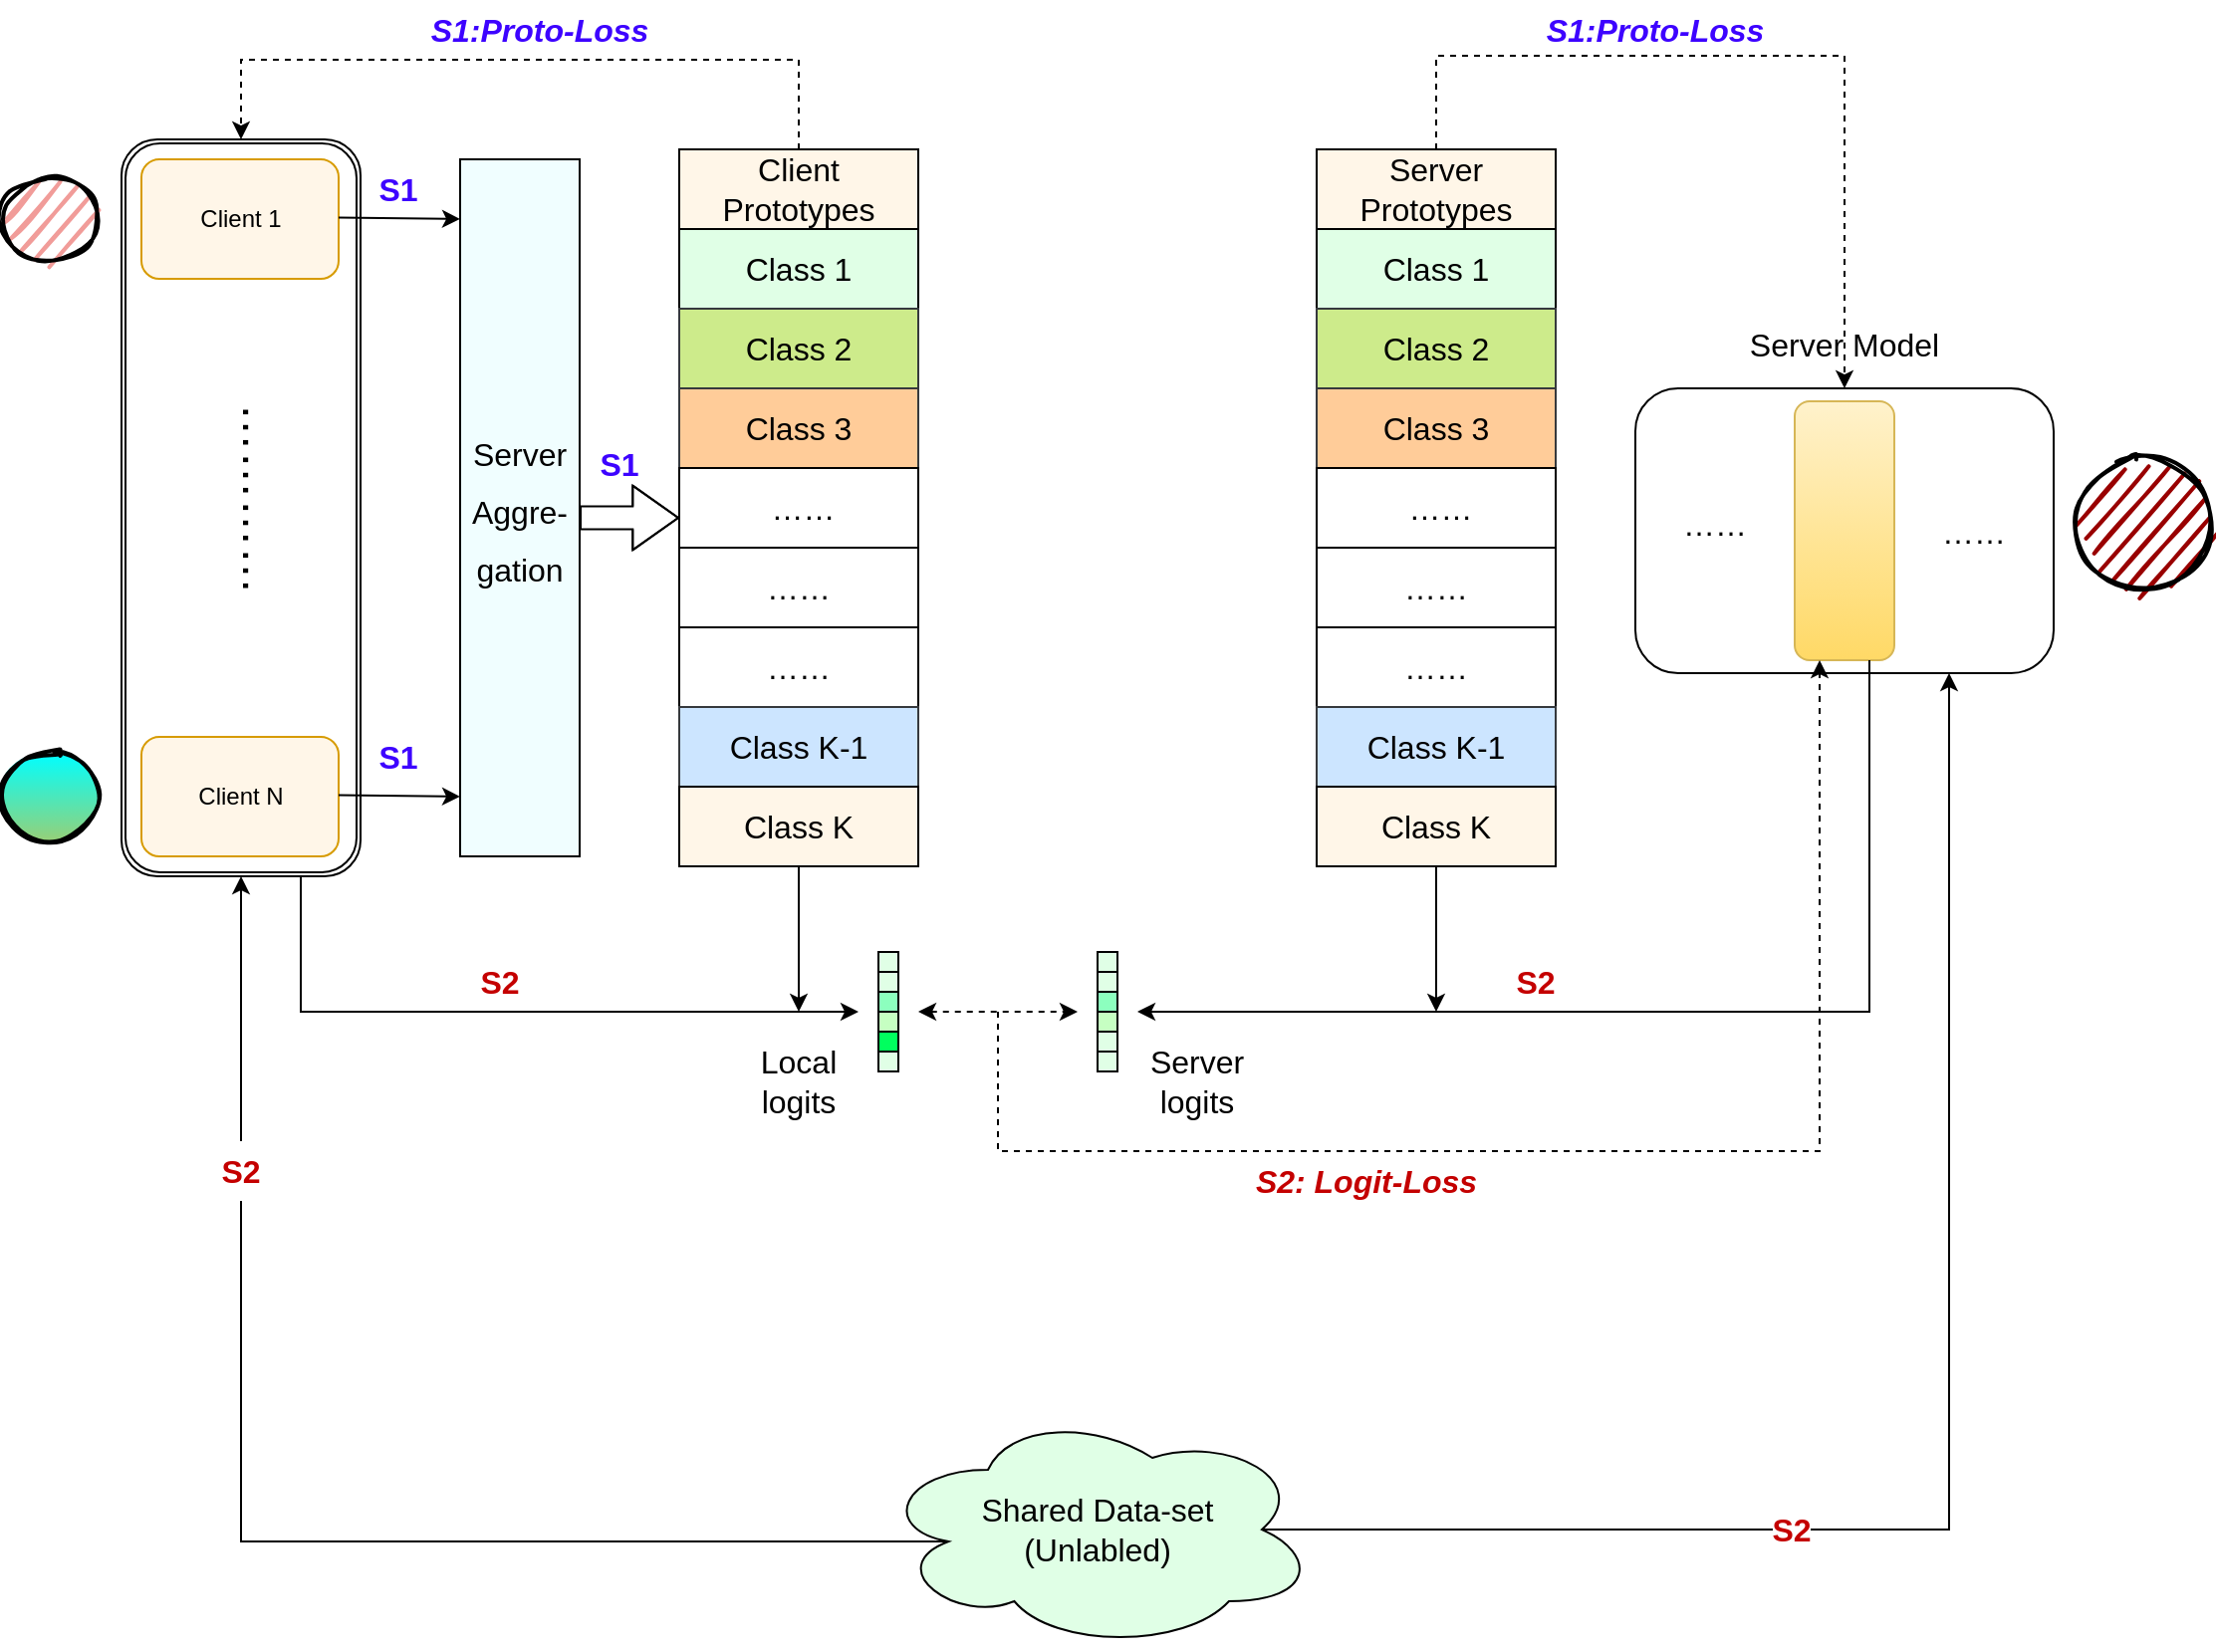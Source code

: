 <mxfile version="18.1.2" type="github">
  <diagram id="FthiqLE9ZK1Kx-LcXXlY" name="Page-1">
    <mxGraphModel dx="1183" dy="700" grid="1" gridSize="10" guides="1" tooltips="1" connect="1" arrows="1" fold="1" page="1" pageScale="1" pageWidth="1169" pageHeight="1654" math="0" shadow="0">
      <root>
        <mxCell id="0" />
        <mxCell id="1" parent="0" />
        <mxCell id="91Z8wUPwySo1Unr-oXg9-57" value="" style="shape=ext;double=1;rounded=1;whiteSpace=wrap;html=1;fontSize=16;" parent="1" vertex="1">
          <mxGeometry x="130" y="222" width="120" height="370" as="geometry" />
        </mxCell>
        <mxCell id="91Z8wUPwySo1Unr-oXg9-7" value="" style="rounded=1;whiteSpace=wrap;html=1;rotation=0;fillColor=#FFF6E8;strokeColor=#d79b00;" parent="1" vertex="1">
          <mxGeometry x="140" y="232" width="99" height="60" as="geometry" />
        </mxCell>
        <mxCell id="91Z8wUPwySo1Unr-oXg9-10" value="…………" style="text;html=1;strokeColor=none;fillColor=none;align=center;verticalAlign=middle;whiteSpace=wrap;rounded=0;rotation=90;fontSize=24;" parent="1" vertex="1">
          <mxGeometry x="117.5" y="387" width="163" height="30" as="geometry" />
        </mxCell>
        <mxCell id="91Z8wUPwySo1Unr-oXg9-11" value="" style="rounded=1;whiteSpace=wrap;html=1;fillColor=#FFF6E8;strokeColor=#d79b00;" parent="1" vertex="1">
          <mxGeometry x="140" y="522" width="99" height="60" as="geometry" />
        </mxCell>
        <mxCell id="91Z8wUPwySo1Unr-oXg9-21" value="Client 1" style="text;html=1;strokeColor=none;fillColor=none;align=center;verticalAlign=middle;whiteSpace=wrap;rounded=0;" parent="1" vertex="1">
          <mxGeometry x="159.5" y="247" width="60" height="30" as="geometry" />
        </mxCell>
        <mxCell id="91Z8wUPwySo1Unr-oXg9-23" value="Client N" style="text;html=1;strokeColor=none;fillColor=none;align=center;verticalAlign=middle;whiteSpace=wrap;rounded=0;" parent="1" vertex="1">
          <mxGeometry x="159.5" y="537" width="60" height="30" as="geometry" />
        </mxCell>
        <mxCell id="91Z8wUPwySo1Unr-oXg9-25" value="" style="endArrow=classic;html=1;rounded=0;" parent="1" edge="1">
          <mxGeometry width="50" height="50" relative="1" as="geometry">
            <mxPoint x="239" y="261.29" as="sourcePoint" />
            <mxPoint x="300" y="262" as="targetPoint" />
          </mxGeometry>
        </mxCell>
        <mxCell id="91Z8wUPwySo1Unr-oXg9-27" value="" style="endArrow=classic;html=1;rounded=0;" parent="1" edge="1">
          <mxGeometry width="50" height="50" relative="1" as="geometry">
            <mxPoint x="239" y="551.29" as="sourcePoint" />
            <mxPoint x="300" y="552" as="targetPoint" />
          </mxGeometry>
        </mxCell>
        <mxCell id="91Z8wUPwySo1Unr-oXg9-29" value="" style="ellipse;whiteSpace=wrap;html=1;strokeWidth=2;fillWeight=2;hachureGap=8;fillColor=#F19C99;fillStyle=dots;sketch=1;" parent="1" vertex="1">
          <mxGeometry x="70" y="240.5" width="47.5" height="43" as="geometry" />
        </mxCell>
        <mxCell id="91Z8wUPwySo1Unr-oXg9-30" value="" style="ellipse;whiteSpace=wrap;html=1;strokeWidth=2;fillWeight=2;hachureGap=8;fillColor=#00FFFF;fillStyle=dots;sketch=1;gradientColor=#97d077;strokeColor=#000000;" parent="1" vertex="1">
          <mxGeometry x="70" y="530.5" width="47.5" height="43" as="geometry" />
        </mxCell>
        <mxCell id="91Z8wUPwySo1Unr-oXg9-31" value="&lt;font style=&quot;font-size: 16px;&quot;&gt;Server&lt;br&gt;Aggre-gation&lt;/font&gt;" style="rounded=0;whiteSpace=wrap;html=1;fontSize=24;strokeColor=#000000;fillColor=#F0FEFF;" parent="1" vertex="1">
          <mxGeometry x="300" y="232" width="60" height="350" as="geometry" />
        </mxCell>
        <mxCell id="91Z8wUPwySo1Unr-oXg9-33" value="" style="shape=flexArrow;endArrow=classic;html=1;rounded=0;fontSize=16;width=11.429;endSize=7.286;" parent="1" edge="1">
          <mxGeometry width="50" height="50" relative="1" as="geometry">
            <mxPoint x="360" y="412" as="sourcePoint" />
            <mxPoint x="410" y="412" as="targetPoint" />
            <Array as="points">
              <mxPoint x="380" y="412" />
            </Array>
          </mxGeometry>
        </mxCell>
        <mxCell id="91Z8wUPwySo1Unr-oXg9-42" value="Client Prototypes" style="rounded=0;whiteSpace=wrap;html=1;fontSize=16;strokeColor=#000000;fillColor=#FFF6E8;" parent="1" vertex="1">
          <mxGeometry x="410" y="227" width="120" height="40" as="geometry" />
        </mxCell>
        <mxCell id="91Z8wUPwySo1Unr-oXg9-45" value="Global Prototypes" style="rounded=0;whiteSpace=wrap;html=1;fontSize=16;strokeColor=#000000;fillColor=#FFF6E8;" parent="1" vertex="1">
          <mxGeometry x="410" y="267" width="120" height="40" as="geometry" />
        </mxCell>
        <mxCell id="91Z8wUPwySo1Unr-oXg9-46" value="Class 1" style="rounded=0;whiteSpace=wrap;html=1;fontSize=16;strokeColor=#000000;fillColor=#E0FFE6;" parent="1" vertex="1">
          <mxGeometry x="410" y="267" width="120" height="40" as="geometry" />
        </mxCell>
        <mxCell id="91Z8wUPwySo1Unr-oXg9-47" value="Class 2" style="rounded=0;whiteSpace=wrap;html=1;fontSize=16;strokeColor=#36393d;fillColor=#cdeb8b;" parent="1" vertex="1">
          <mxGeometry x="410" y="307" width="120" height="40" as="geometry" />
        </mxCell>
        <mxCell id="91Z8wUPwySo1Unr-oXg9-48" value="Class 3" style="rounded=0;whiteSpace=wrap;html=1;fontSize=16;strokeColor=#36393d;fillColor=#ffcc99;" parent="1" vertex="1">
          <mxGeometry x="410" y="347" width="120" height="40" as="geometry" />
        </mxCell>
        <mxCell id="91Z8wUPwySo1Unr-oXg9-49" value="&amp;nbsp;……" style="rounded=0;whiteSpace=wrap;html=1;fontSize=16;" parent="1" vertex="1">
          <mxGeometry x="410" y="387" width="120" height="40" as="geometry" />
        </mxCell>
        <mxCell id="91Z8wUPwySo1Unr-oXg9-50" value="……" style="rounded=0;whiteSpace=wrap;html=1;fontSize=16;" parent="1" vertex="1">
          <mxGeometry x="410" y="427" width="120" height="40" as="geometry" />
        </mxCell>
        <mxCell id="91Z8wUPwySo1Unr-oXg9-51" value="……" style="rounded=0;whiteSpace=wrap;html=1;fontSize=16;" parent="1" vertex="1">
          <mxGeometry x="410" y="467" width="120" height="40" as="geometry" />
        </mxCell>
        <mxCell id="91Z8wUPwySo1Unr-oXg9-52" value="Class K-1" style="rounded=0;whiteSpace=wrap;html=1;fontSize=16;strokeColor=#36393d;fillColor=#cce5ff;" parent="1" vertex="1">
          <mxGeometry x="410" y="507" width="120" height="40" as="geometry" />
        </mxCell>
        <mxCell id="91Z8wUPwySo1Unr-oXg9-53" value="Class K" style="rounded=0;whiteSpace=wrap;html=1;fontSize=16;strokeColor=#000000;fillColor=#FFF6E8;" parent="1" vertex="1">
          <mxGeometry x="410" y="547" width="120" height="40" as="geometry" />
        </mxCell>
        <mxCell id="91Z8wUPwySo1Unr-oXg9-54" value="Shared Data-set&lt;br&gt;(Unlabled)" style="ellipse;shape=cloud;whiteSpace=wrap;html=1;fontSize=16;strokeColor=#000000;fillColor=#E0FFE6;" parent="1" vertex="1">
          <mxGeometry x="510" y="860" width="220" height="120" as="geometry" />
        </mxCell>
        <mxCell id="91Z8wUPwySo1Unr-oXg9-56" value="" style="edgeStyle=elbowEdgeStyle;elbow=vertical;endArrow=classic;html=1;rounded=0;fontSize=16;entryX=0.5;entryY=1;entryDx=0;entryDy=0;startArrow=none;" parent="1" source="91Z8wUPwySo1Unr-oXg9-221" target="91Z8wUPwySo1Unr-oXg9-57" edge="1">
          <mxGeometry width="50" height="50" relative="1" as="geometry">
            <mxPoint x="380" y="772" as="sourcePoint" />
            <mxPoint x="190" y="612" as="targetPoint" />
            <Array as="points" />
          </mxGeometry>
        </mxCell>
        <mxCell id="91Z8wUPwySo1Unr-oXg9-58" value="" style="edgeStyle=segmentEdgeStyle;endArrow=classic;html=1;rounded=0;fontSize=16;entryX=0.5;entryY=0;entryDx=0;entryDy=0;exitX=0.5;exitY=0;exitDx=0;exitDy=0;dashed=1;" parent="1" source="91Z8wUPwySo1Unr-oXg9-42" target="91Z8wUPwySo1Unr-oXg9-57" edge="1">
          <mxGeometry width="50" height="50" relative="1" as="geometry">
            <mxPoint x="440" y="222" as="sourcePoint" />
            <mxPoint x="490" y="172" as="targetPoint" />
            <Array as="points">
              <mxPoint x="470" y="182" />
              <mxPoint x="190" y="182" />
            </Array>
          </mxGeometry>
        </mxCell>
        <mxCell id="91Z8wUPwySo1Unr-oXg9-59" value="&lt;i&gt;&lt;font color=&quot;#3d03ff&quot;&gt;&lt;b&gt;S1:Proto-Loss&lt;/b&gt;&lt;/font&gt;&lt;/i&gt;" style="text;html=1;strokeColor=none;fillColor=none;align=center;verticalAlign=middle;whiteSpace=wrap;rounded=0;fontSize=16;" parent="1" vertex="1">
          <mxGeometry x="270" y="152" width="140" height="30" as="geometry" />
        </mxCell>
        <mxCell id="91Z8wUPwySo1Unr-oXg9-216" value="&lt;b&gt;&lt;font color=&quot;#3d03ff&quot;&gt;S1&lt;/font&gt;&lt;/b&gt;" style="text;html=1;strokeColor=none;fillColor=none;align=center;verticalAlign=middle;whiteSpace=wrap;rounded=0;fontFamily=Helvetica;fontSize=16;" parent="1" vertex="1">
          <mxGeometry x="239" y="232" width="60" height="30" as="geometry" />
        </mxCell>
        <mxCell id="91Z8wUPwySo1Unr-oXg9-218" value="&lt;b&gt;&lt;font color=&quot;#3d03ff&quot;&gt;S1&lt;/font&gt;&lt;/b&gt;" style="text;html=1;strokeColor=none;fillColor=none;align=center;verticalAlign=middle;whiteSpace=wrap;rounded=0;fontFamily=Helvetica;fontSize=16;" parent="1" vertex="1">
          <mxGeometry x="239" y="517" width="60" height="30" as="geometry" />
        </mxCell>
        <mxCell id="91Z8wUPwySo1Unr-oXg9-221" value="&lt;font color=&quot;#c40000&quot; style=&quot;line-height: 4; font-size: 16px;&quot;&gt;&lt;b style=&quot;&quot;&gt;S2&lt;/b&gt;&lt;/font&gt;" style="text;html=1;strokeColor=none;fillColor=none;align=center;verticalAlign=middle;whiteSpace=wrap;rounded=0;fontFamily=Helvetica;fontSize=16;" parent="1" vertex="1">
          <mxGeometry x="160" y="725" width="60" height="30" as="geometry" />
        </mxCell>
        <mxCell id="91Z8wUPwySo1Unr-oXg9-222" value="" style="edgeStyle=elbowEdgeStyle;elbow=vertical;endArrow=none;html=1;rounded=0;fontSize=16;entryX=0.5;entryY=1;entryDx=0;entryDy=0;exitX=0.16;exitY=0.55;exitDx=0;exitDy=0;exitPerimeter=0;" parent="1" source="91Z8wUPwySo1Unr-oXg9-54" target="91Z8wUPwySo1Unr-oXg9-221" edge="1">
          <mxGeometry width="50" height="50" relative="1" as="geometry">
            <mxPoint x="380" y="772" as="sourcePoint" />
            <mxPoint x="190" y="592" as="targetPoint" />
            <Array as="points">
              <mxPoint x="450" y="926" />
              <mxPoint x="390" y="950" />
            </Array>
          </mxGeometry>
        </mxCell>
        <mxCell id="91Z8wUPwySo1Unr-oXg9-225" value="" style="rounded=1;whiteSpace=wrap;html=1;fontFamily=Helvetica;fontSize=16;" parent="1" vertex="1">
          <mxGeometry x="890" y="347" width="210" height="143" as="geometry" />
        </mxCell>
        <mxCell id="91Z8wUPwySo1Unr-oXg9-226" value="Server Model" style="text;html=1;strokeColor=none;fillColor=none;align=center;verticalAlign=middle;whiteSpace=wrap;rounded=0;fontFamily=Helvetica;fontSize=16;" parent="1" vertex="1">
          <mxGeometry x="935" y="307" width="120" height="35" as="geometry" />
        </mxCell>
        <mxCell id="91Z8wUPwySo1Unr-oXg9-227" value="" style="rounded=1;whiteSpace=wrap;html=1;fontFamily=Helvetica;fontSize=16;strokeColor=#d6b656;fillColor=#fff2cc;gradientColor=#ffd966;" parent="1" vertex="1">
          <mxGeometry x="970" y="353.5" width="50" height="130" as="geometry" />
        </mxCell>
        <mxCell id="91Z8wUPwySo1Unr-oXg9-228" value="" style="edgeStyle=segmentEdgeStyle;endArrow=classic;html=1;rounded=0;fontFamily=Helvetica;fontSize=16;exitX=0.875;exitY=0.5;exitDx=0;exitDy=0;exitPerimeter=0;fontColor=#C40000;entryX=0.75;entryY=1;entryDx=0;entryDy=0;" parent="1" source="91Z8wUPwySo1Unr-oXg9-54" target="91Z8wUPwySo1Unr-oXg9-225" edge="1">
          <mxGeometry width="50" height="50" relative="1" as="geometry">
            <mxPoint x="600" y="480" as="sourcePoint" />
            <mxPoint x="980" y="450" as="targetPoint" />
            <Array as="points">
              <mxPoint x="1048" y="920" />
            </Array>
          </mxGeometry>
        </mxCell>
        <mxCell id="91Z8wUPwySo1Unr-oXg9-243" value="&lt;font color=&quot;#c40000&quot;&gt;S2&lt;/font&gt;" style="edgeLabel;html=1;align=center;verticalAlign=middle;resizable=0;points=[];fontSize=16;fontFamily=Helvetica;fontStyle=1" parent="91Z8wUPwySo1Unr-oXg9-228" vertex="1" connectable="0">
          <mxGeometry x="-0.339" y="5" relative="1" as="geometry">
            <mxPoint x="9" y="5" as="offset" />
          </mxGeometry>
        </mxCell>
        <mxCell id="91Z8wUPwySo1Unr-oXg9-229" value="……" style="text;html=1;strokeColor=none;fillColor=none;align=center;verticalAlign=middle;whiteSpace=wrap;rounded=0;fontFamily=Helvetica;fontSize=16;" parent="1" vertex="1">
          <mxGeometry x="900" y="400" width="60" height="30" as="geometry" />
        </mxCell>
        <mxCell id="91Z8wUPwySo1Unr-oXg9-230" value="……" style="text;html=1;strokeColor=none;fillColor=none;align=center;verticalAlign=middle;whiteSpace=wrap;rounded=0;fontFamily=Helvetica;fontSize=16;" parent="1" vertex="1">
          <mxGeometry x="1030" y="403.5" width="60" height="30" as="geometry" />
        </mxCell>
        <mxCell id="91Z8wUPwySo1Unr-oXg9-249" value="" style="ellipse;whiteSpace=wrap;html=1;strokeWidth=2;fillWeight=2;hachureGap=8;fillColor=#990000;fillStyle=dots;sketch=1;fontFamily=Helvetica;fontSize=16;fontColor=#C40000;" parent="1" vertex="1">
          <mxGeometry x="1110" y="383" width="70" height="64" as="geometry" />
        </mxCell>
        <mxCell id="91Z8wUPwySo1Unr-oXg9-254" value="Server Prototypes" style="rounded=0;whiteSpace=wrap;html=1;fontSize=16;strokeColor=#000000;fillColor=#FFF6E8;" parent="1" vertex="1">
          <mxGeometry x="730" y="227" width="120" height="40" as="geometry" />
        </mxCell>
        <mxCell id="91Z8wUPwySo1Unr-oXg9-255" value="Global Prototypes" style="rounded=0;whiteSpace=wrap;html=1;fontSize=16;strokeColor=#000000;fillColor=#FFF6E8;" parent="1" vertex="1">
          <mxGeometry x="730" y="267" width="120" height="40" as="geometry" />
        </mxCell>
        <mxCell id="91Z8wUPwySo1Unr-oXg9-256" value="Class 1" style="rounded=0;whiteSpace=wrap;html=1;fontSize=16;strokeColor=#000000;fillColor=#E0FFE6;" parent="1" vertex="1">
          <mxGeometry x="730" y="267" width="120" height="40" as="geometry" />
        </mxCell>
        <mxCell id="91Z8wUPwySo1Unr-oXg9-257" value="Class 2" style="rounded=0;whiteSpace=wrap;html=1;fontSize=16;strokeColor=#36393d;fillColor=#cdeb8b;" parent="1" vertex="1">
          <mxGeometry x="730" y="307" width="120" height="40" as="geometry" />
        </mxCell>
        <mxCell id="91Z8wUPwySo1Unr-oXg9-258" value="Class 3" style="rounded=0;whiteSpace=wrap;html=1;fontSize=16;strokeColor=#36393d;fillColor=#ffcc99;" parent="1" vertex="1">
          <mxGeometry x="730" y="347" width="120" height="40" as="geometry" />
        </mxCell>
        <mxCell id="91Z8wUPwySo1Unr-oXg9-259" value="&amp;nbsp;……" style="rounded=0;whiteSpace=wrap;html=1;fontSize=16;" parent="1" vertex="1">
          <mxGeometry x="730" y="387" width="120" height="40" as="geometry" />
        </mxCell>
        <mxCell id="91Z8wUPwySo1Unr-oXg9-260" value="……" style="rounded=0;whiteSpace=wrap;html=1;fontSize=16;" parent="1" vertex="1">
          <mxGeometry x="730" y="427" width="120" height="40" as="geometry" />
        </mxCell>
        <mxCell id="91Z8wUPwySo1Unr-oXg9-261" value="……" style="rounded=0;whiteSpace=wrap;html=1;fontSize=16;" parent="1" vertex="1">
          <mxGeometry x="730" y="467" width="120" height="40" as="geometry" />
        </mxCell>
        <mxCell id="91Z8wUPwySo1Unr-oXg9-262" value="Class K-1" style="rounded=0;whiteSpace=wrap;html=1;fontSize=16;strokeColor=#36393d;fillColor=#cce5ff;" parent="1" vertex="1">
          <mxGeometry x="730" y="507" width="120" height="40" as="geometry" />
        </mxCell>
        <mxCell id="91Z8wUPwySo1Unr-oXg9-263" value="Class K" style="rounded=0;whiteSpace=wrap;html=1;fontSize=16;strokeColor=#000000;fillColor=#FFF6E8;" parent="1" vertex="1">
          <mxGeometry x="730" y="547" width="120" height="40" as="geometry" />
        </mxCell>
        <mxCell id="91Z8wUPwySo1Unr-oXg9-276" value="&lt;b&gt;&lt;font color=&quot;#3d03ff&quot;&gt;S1&lt;/font&gt;&lt;/b&gt;" style="text;html=1;strokeColor=none;fillColor=none;align=center;verticalAlign=middle;whiteSpace=wrap;rounded=0;fontFamily=Helvetica;fontSize=16;" parent="1" vertex="1">
          <mxGeometry x="350" y="370" width="60" height="30" as="geometry" />
        </mxCell>
        <mxCell id="91Z8wUPwySo1Unr-oXg9-278" value="" style="edgeStyle=elbowEdgeStyle;elbow=horizontal;endArrow=classic;html=1;rounded=0;fontFamily=Helvetica;fontSize=16;fontColor=#C40000;exitX=0.75;exitY=1;exitDx=0;exitDy=0;" parent="1" source="91Z8wUPwySo1Unr-oXg9-57" edge="1">
          <mxGeometry width="50" height="50" relative="1" as="geometry">
            <mxPoint x="220" y="640" as="sourcePoint" />
            <mxPoint x="500" y="660" as="targetPoint" />
            <Array as="points">
              <mxPoint x="220" y="620" />
            </Array>
          </mxGeometry>
        </mxCell>
        <mxCell id="91Z8wUPwySo1Unr-oXg9-279" value="" style="edgeStyle=segmentEdgeStyle;endArrow=classic;html=1;rounded=0;fontFamily=Helvetica;fontSize=16;fontColor=#C40000;exitX=0.5;exitY=1;exitDx=0;exitDy=0;" parent="1" source="91Z8wUPwySo1Unr-oXg9-53" edge="1">
          <mxGeometry width="50" height="50" relative="1" as="geometry">
            <mxPoint x="470" y="600" as="sourcePoint" />
            <mxPoint x="470" y="660" as="targetPoint" />
            <Array as="points" />
          </mxGeometry>
        </mxCell>
        <mxCell id="91Z8wUPwySo1Unr-oXg9-280" value="&lt;font color=&quot;#c40000&quot; style=&quot;line-height: 4; font-size: 16px;&quot;&gt;&lt;b style=&quot;&quot;&gt;S2&lt;/b&gt;&lt;/font&gt;" style="text;html=1;strokeColor=none;fillColor=none;align=center;verticalAlign=middle;whiteSpace=wrap;rounded=0;fontFamily=Helvetica;fontSize=16;" parent="1" vertex="1">
          <mxGeometry x="810" y="630" width="60" height="30" as="geometry" />
        </mxCell>
        <mxCell id="91Z8wUPwySo1Unr-oXg9-282" value="" style="edgeStyle=elbowEdgeStyle;elbow=vertical;endArrow=classic;html=1;rounded=0;fontFamily=Helvetica;fontSize=16;fontColor=#C40000;exitX=0.75;exitY=1;exitDx=0;exitDy=0;" parent="1" source="91Z8wUPwySo1Unr-oXg9-227" edge="1">
          <mxGeometry width="50" height="50" relative="1" as="geometry">
            <mxPoint x="910" y="480" as="sourcePoint" />
            <mxPoint x="640" y="660" as="targetPoint" />
            <Array as="points">
              <mxPoint x="910" y="660" />
            </Array>
          </mxGeometry>
        </mxCell>
        <mxCell id="91Z8wUPwySo1Unr-oXg9-283" value="" style="edgeStyle=segmentEdgeStyle;endArrow=classic;html=1;rounded=0;fontFamily=Helvetica;fontSize=16;fontColor=#C40000;exitX=0.5;exitY=1;exitDx=0;exitDy=0;" parent="1" source="91Z8wUPwySo1Unr-oXg9-263" edge="1">
          <mxGeometry width="50" height="50" relative="1" as="geometry">
            <mxPoint x="660" y="640" as="sourcePoint" />
            <mxPoint x="790" y="660" as="targetPoint" />
            <Array as="points">
              <mxPoint x="790" y="630" />
              <mxPoint x="790" y="630" />
            </Array>
          </mxGeometry>
        </mxCell>
        <mxCell id="91Z8wUPwySo1Unr-oXg9-323" value="" style="rounded=0;whiteSpace=wrap;html=1;fontFamily=Helvetica;fontSize=16;fontColor=#C40000;strokeColor=#000000;fillColor=#E0FFE6;" parent="1" vertex="1">
          <mxGeometry x="510" y="630" width="10" height="10" as="geometry" />
        </mxCell>
        <mxCell id="91Z8wUPwySo1Unr-oXg9-324" value="" style="rounded=0;whiteSpace=wrap;html=1;fontFamily=Helvetica;fontSize=16;fontColor=#C40000;strokeColor=#000000;fillColor=#E0FFE6;" parent="1" vertex="1">
          <mxGeometry x="510" y="640" width="10" height="10" as="geometry" />
        </mxCell>
        <mxCell id="91Z8wUPwySo1Unr-oXg9-325" value="" style="rounded=0;whiteSpace=wrap;html=1;fontFamily=Helvetica;fontSize=16;fontColor=#C40000;strokeColor=#000000;fillColor=#8CFFBE;" parent="1" vertex="1">
          <mxGeometry x="510" y="650" width="10" height="10" as="geometry" />
        </mxCell>
        <mxCell id="91Z8wUPwySo1Unr-oXg9-326" value="" style="rounded=0;whiteSpace=wrap;html=1;fontFamily=Helvetica;fontSize=16;fontColor=#C40000;strokeColor=#000000;fillColor=#C6FFC2;" parent="1" vertex="1">
          <mxGeometry x="510" y="660" width="10" height="10" as="geometry" />
        </mxCell>
        <mxCell id="91Z8wUPwySo1Unr-oXg9-327" value="" style="rounded=0;whiteSpace=wrap;html=1;fontFamily=Helvetica;fontSize=16;fontColor=#C40000;strokeColor=#000000;fillColor=#E0FFE6;" parent="1" vertex="1">
          <mxGeometry x="510" y="680" width="10" height="10" as="geometry" />
        </mxCell>
        <mxCell id="91Z8wUPwySo1Unr-oXg9-328" value="" style="rounded=0;whiteSpace=wrap;html=1;fontFamily=Helvetica;fontSize=16;fontColor=#C40000;strokeColor=#000000;fillColor=#00FF5E;" parent="1" vertex="1">
          <mxGeometry x="510" y="670" width="10" height="10" as="geometry" />
        </mxCell>
        <mxCell id="91Z8wUPwySo1Unr-oXg9-329" value="" style="rounded=0;whiteSpace=wrap;html=1;fontFamily=Helvetica;fontSize=16;fontColor=#C40000;strokeColor=#000000;fillColor=#E0FFE6;" parent="1" vertex="1">
          <mxGeometry x="620" y="630" width="10" height="10" as="geometry" />
        </mxCell>
        <mxCell id="91Z8wUPwySo1Unr-oXg9-330" value="" style="rounded=0;whiteSpace=wrap;html=1;fontFamily=Helvetica;fontSize=16;fontColor=#C40000;strokeColor=#000000;fillColor=#E0FFE6;" parent="1" vertex="1">
          <mxGeometry x="620" y="640" width="10" height="10" as="geometry" />
        </mxCell>
        <mxCell id="91Z8wUPwySo1Unr-oXg9-331" value="" style="rounded=0;whiteSpace=wrap;html=1;fontFamily=Helvetica;fontSize=16;fontColor=#C40000;strokeColor=#000000;fillColor=#8CFFBE;" parent="1" vertex="1">
          <mxGeometry x="620" y="650" width="10" height="10" as="geometry" />
        </mxCell>
        <mxCell id="91Z8wUPwySo1Unr-oXg9-332" value="" style="rounded=0;whiteSpace=wrap;html=1;fontFamily=Helvetica;fontSize=16;fontColor=#C40000;strokeColor=#000000;fillColor=#C6FFC2;" parent="1" vertex="1">
          <mxGeometry x="620" y="660" width="10" height="10" as="geometry" />
        </mxCell>
        <mxCell id="91Z8wUPwySo1Unr-oXg9-333" value="" style="rounded=0;whiteSpace=wrap;html=1;fontFamily=Helvetica;fontSize=16;fontColor=#C40000;strokeColor=#000000;fillColor=#E0FFE6;" parent="1" vertex="1">
          <mxGeometry x="620" y="680" width="10" height="10" as="geometry" />
        </mxCell>
        <mxCell id="91Z8wUPwySo1Unr-oXg9-334" value="" style="rounded=0;whiteSpace=wrap;html=1;fontFamily=Helvetica;fontSize=16;fontColor=#C40000;strokeColor=#000000;fillColor=#E0FFE6;" parent="1" vertex="1">
          <mxGeometry x="620" y="670" width="10" height="10" as="geometry" />
        </mxCell>
        <mxCell id="91Z8wUPwySo1Unr-oXg9-335" value="&lt;font color=&quot;#000000&quot;&gt;Local logits&lt;/font&gt;" style="text;html=1;strokeColor=none;fillColor=none;align=center;verticalAlign=middle;whiteSpace=wrap;rounded=0;fontFamily=Helvetica;fontSize=16;fontColor=#C40000;" parent="1" vertex="1">
          <mxGeometry x="440" y="680" width="60" height="30" as="geometry" />
        </mxCell>
        <mxCell id="91Z8wUPwySo1Unr-oXg9-336" value="&lt;font color=&quot;#000000&quot;&gt;Server logits&lt;/font&gt;" style="text;html=1;strokeColor=none;fillColor=none;align=center;verticalAlign=middle;whiteSpace=wrap;rounded=0;fontFamily=Helvetica;fontSize=16;fontColor=#C40000;" parent="1" vertex="1">
          <mxGeometry x="640" y="680" width="60" height="30" as="geometry" />
        </mxCell>
        <mxCell id="91Z8wUPwySo1Unr-oXg9-338" value="&lt;font color=&quot;#c40000&quot; style=&quot;line-height: 4; font-size: 16px;&quot;&gt;&lt;b style=&quot;&quot;&gt;S2&lt;/b&gt;&lt;/font&gt;" style="text;html=1;strokeColor=none;fillColor=none;align=center;verticalAlign=middle;whiteSpace=wrap;rounded=0;fontFamily=Helvetica;fontSize=16;" parent="1" vertex="1">
          <mxGeometry x="290" y="630" width="60" height="30" as="geometry" />
        </mxCell>
        <mxCell id="91Z8wUPwySo1Unr-oXg9-346" value="" style="endArrow=classic;startArrow=classic;html=1;rounded=0;dashed=1;fontFamily=Helvetica;fontSize=16;fontColor=#000000;" parent="1" edge="1">
          <mxGeometry width="50" height="50" relative="1" as="geometry">
            <mxPoint x="530" y="660" as="sourcePoint" />
            <mxPoint x="610" y="660" as="targetPoint" />
          </mxGeometry>
        </mxCell>
        <mxCell id="91Z8wUPwySo1Unr-oXg9-347" value="" style="edgeStyle=elbowEdgeStyle;elbow=vertical;endArrow=classic;html=1;rounded=0;dashed=1;fontFamily=Helvetica;fontSize=16;fontColor=#3D03FF;entryX=0.25;entryY=1;entryDx=0;entryDy=0;" parent="1" target="91Z8wUPwySo1Unr-oXg9-227" edge="1">
          <mxGeometry width="50" height="50" relative="1" as="geometry">
            <mxPoint x="570" y="660" as="sourcePoint" />
            <mxPoint x="600" y="690" as="targetPoint" />
            <Array as="points">
              <mxPoint x="730" y="730" />
            </Array>
          </mxGeometry>
        </mxCell>
        <mxCell id="91Z8wUPwySo1Unr-oXg9-348" value="&lt;i&gt;&lt;b style=&quot;&quot;&gt;&lt;font color=&quot;#c40000&quot;&gt;S2: Logit-Loss&lt;/font&gt;&lt;/b&gt;&lt;/i&gt;" style="text;html=1;strokeColor=none;fillColor=none;align=center;verticalAlign=middle;whiteSpace=wrap;rounded=0;fontSize=16;" parent="1" vertex="1">
          <mxGeometry x="690" y="730" width="130" height="30" as="geometry" />
        </mxCell>
        <mxCell id="nkRh3mfgNtRdzp9U0h4b-2" value="" style="edgeStyle=elbowEdgeStyle;elbow=vertical;endArrow=classic;html=1;rounded=0;entryX=0.5;entryY=0;entryDx=0;entryDy=0;dashed=1;exitX=0.5;exitY=0;exitDx=0;exitDy=0;" edge="1" parent="1" source="91Z8wUPwySo1Unr-oXg9-254" target="91Z8wUPwySo1Unr-oXg9-225">
          <mxGeometry width="50" height="50" relative="1" as="geometry">
            <mxPoint x="790" y="210" as="sourcePoint" />
            <mxPoint x="840" y="182" as="targetPoint" />
            <Array as="points">
              <mxPoint x="900" y="180" />
            </Array>
          </mxGeometry>
        </mxCell>
        <mxCell id="nkRh3mfgNtRdzp9U0h4b-8" value="&lt;i&gt;&lt;font color=&quot;#3d03ff&quot;&gt;&lt;b&gt;S1:Proto-Loss&lt;/b&gt;&lt;/font&gt;&lt;/i&gt;" style="text;html=1;strokeColor=none;fillColor=none;align=center;verticalAlign=middle;whiteSpace=wrap;rounded=0;fontSize=16;" vertex="1" parent="1">
          <mxGeometry x="830" y="152" width="140" height="30" as="geometry" />
        </mxCell>
      </root>
    </mxGraphModel>
  </diagram>
</mxfile>
